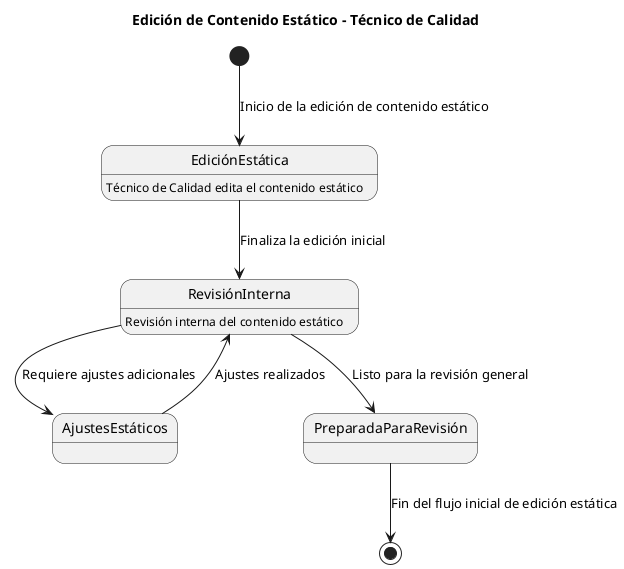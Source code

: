 @startuml
title Edición de Contenido Estático - Técnico de Calidad

[*] --> EdiciónEstática : Inicio de la edición de contenido estático
EdiciónEstática : Técnico de Calidad edita el contenido estático

EdiciónEstática --> RevisiónInterna : Finaliza la edición inicial
RevisiónInterna : Revisión interna del contenido estático

RevisiónInterna --> AjustesEstáticos : Requiere ajustes adicionales
RevisiónInterna --> PreparadaParaRevisión : Listo para la revisión general
AjustesEstáticos --> RevisiónInterna : Ajustes realizados

PreparadaParaRevisión --> [*] : Fin del flujo inicial de edición estática
@enduml
